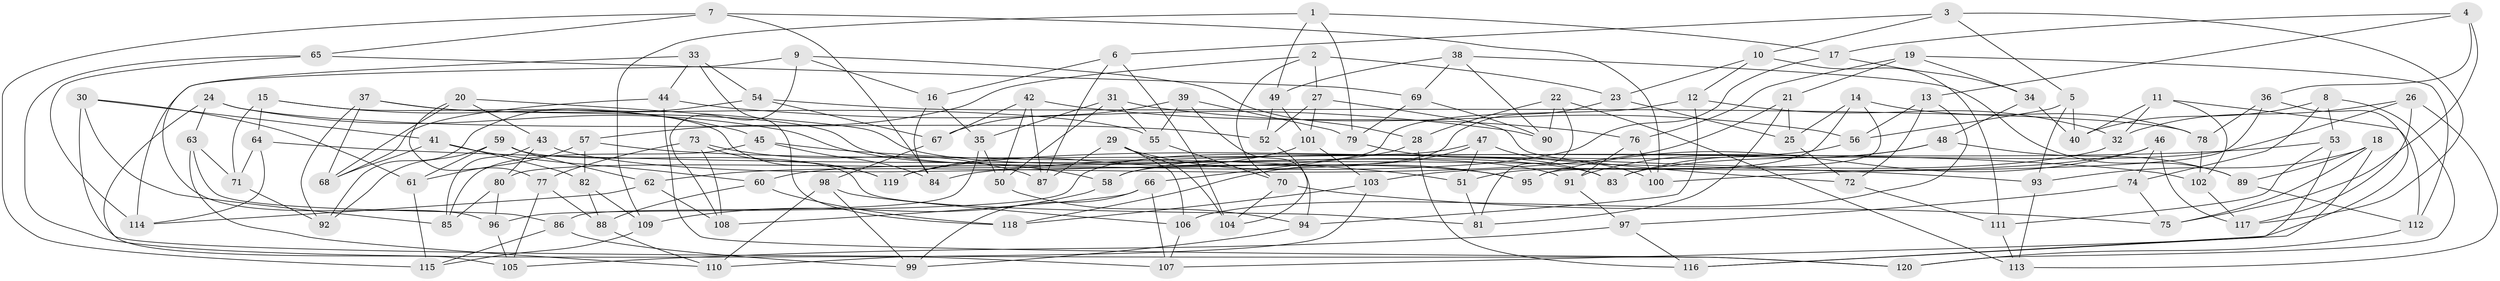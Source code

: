 // Generated by graph-tools (version 1.1) at 2025/37/03/09/25 02:37:48]
// undirected, 120 vertices, 240 edges
graph export_dot {
graph [start="1"]
  node [color=gray90,style=filled];
  1;
  2;
  3;
  4;
  5;
  6;
  7;
  8;
  9;
  10;
  11;
  12;
  13;
  14;
  15;
  16;
  17;
  18;
  19;
  20;
  21;
  22;
  23;
  24;
  25;
  26;
  27;
  28;
  29;
  30;
  31;
  32;
  33;
  34;
  35;
  36;
  37;
  38;
  39;
  40;
  41;
  42;
  43;
  44;
  45;
  46;
  47;
  48;
  49;
  50;
  51;
  52;
  53;
  54;
  55;
  56;
  57;
  58;
  59;
  60;
  61;
  62;
  63;
  64;
  65;
  66;
  67;
  68;
  69;
  70;
  71;
  72;
  73;
  74;
  75;
  76;
  77;
  78;
  79;
  80;
  81;
  82;
  83;
  84;
  85;
  86;
  87;
  88;
  89;
  90;
  91;
  92;
  93;
  94;
  95;
  96;
  97;
  98;
  99;
  100;
  101;
  102;
  103;
  104;
  105;
  106;
  107;
  108;
  109;
  110;
  111;
  112;
  113;
  114;
  115;
  116;
  117;
  118;
  119;
  120;
  1 -- 79;
  1 -- 109;
  1 -- 49;
  1 -- 17;
  2 -- 57;
  2 -- 70;
  2 -- 27;
  2 -- 23;
  3 -- 5;
  3 -- 6;
  3 -- 117;
  3 -- 10;
  4 -- 17;
  4 -- 36;
  4 -- 75;
  4 -- 13;
  5 -- 40;
  5 -- 56;
  5 -- 93;
  6 -- 104;
  6 -- 87;
  6 -- 16;
  7 -- 100;
  7 -- 115;
  7 -- 84;
  7 -- 65;
  8 -- 53;
  8 -- 40;
  8 -- 74;
  8 -- 120;
  9 -- 28;
  9 -- 16;
  9 -- 108;
  9 -- 96;
  10 -- 12;
  10 -- 23;
  10 -- 111;
  11 -- 40;
  11 -- 102;
  11 -- 32;
  11 -- 112;
  12 -- 94;
  12 -- 80;
  12 -- 32;
  13 -- 72;
  13 -- 56;
  13 -- 106;
  14 -- 25;
  14 -- 95;
  14 -- 51;
  14 -- 78;
  15 -- 64;
  15 -- 71;
  15 -- 45;
  15 -- 119;
  16 -- 84;
  16 -- 35;
  17 -- 60;
  17 -- 34;
  18 -- 116;
  18 -- 89;
  18 -- 93;
  18 -- 75;
  19 -- 76;
  19 -- 112;
  19 -- 21;
  19 -- 34;
  20 -- 43;
  20 -- 68;
  20 -- 83;
  20 -- 77;
  21 -- 25;
  21 -- 81;
  21 -- 62;
  22 -- 28;
  22 -- 113;
  22 -- 81;
  22 -- 90;
  23 -- 58;
  23 -- 25;
  24 -- 58;
  24 -- 63;
  24 -- 105;
  24 -- 52;
  25 -- 72;
  26 -- 32;
  26 -- 83;
  26 -- 117;
  26 -- 113;
  27 -- 52;
  27 -- 72;
  27 -- 101;
  28 -- 66;
  28 -- 116;
  29 -- 106;
  29 -- 104;
  29 -- 87;
  29 -- 95;
  30 -- 61;
  30 -- 120;
  30 -- 85;
  30 -- 41;
  31 -- 56;
  31 -- 55;
  31 -- 35;
  31 -- 50;
  32 -- 58;
  33 -- 118;
  33 -- 114;
  33 -- 54;
  33 -- 44;
  34 -- 40;
  34 -- 48;
  35 -- 50;
  35 -- 86;
  36 -- 78;
  36 -- 107;
  36 -- 100;
  37 -- 92;
  37 -- 91;
  37 -- 68;
  37 -- 55;
  38 -- 69;
  38 -- 89;
  38 -- 49;
  38 -- 90;
  39 -- 55;
  39 -- 67;
  39 -- 94;
  39 -- 79;
  41 -- 60;
  41 -- 82;
  41 -- 68;
  42 -- 76;
  42 -- 87;
  42 -- 50;
  42 -- 67;
  43 -- 80;
  43 -- 95;
  43 -- 85;
  44 -- 120;
  44 -- 68;
  44 -- 90;
  45 -- 51;
  45 -- 85;
  45 -- 84;
  46 -- 95;
  46 -- 74;
  46 -- 117;
  46 -- 103;
  47 -- 118;
  47 -- 100;
  47 -- 51;
  47 -- 96;
  48 -- 83;
  48 -- 91;
  48 -- 89;
  49 -- 52;
  49 -- 101;
  50 -- 94;
  51 -- 81;
  52 -- 104;
  53 -- 116;
  53 -- 111;
  53 -- 84;
  54 -- 78;
  54 -- 67;
  54 -- 92;
  55 -- 70;
  56 -- 119;
  57 -- 102;
  57 -- 61;
  57 -- 82;
  58 -- 109;
  59 -- 81;
  59 -- 92;
  59 -- 62;
  59 -- 61;
  60 -- 118;
  60 -- 88;
  61 -- 115;
  62 -- 114;
  62 -- 108;
  63 -- 71;
  63 -- 86;
  63 -- 110;
  64 -- 93;
  64 -- 71;
  64 -- 114;
  65 -- 69;
  65 -- 114;
  65 -- 107;
  66 -- 107;
  66 -- 99;
  66 -- 108;
  67 -- 98;
  69 -- 79;
  69 -- 90;
  70 -- 104;
  70 -- 75;
  71 -- 92;
  72 -- 111;
  73 -- 77;
  73 -- 87;
  73 -- 119;
  73 -- 108;
  74 -- 97;
  74 -- 75;
  76 -- 100;
  76 -- 91;
  77 -- 105;
  77 -- 88;
  78 -- 102;
  79 -- 83;
  80 -- 85;
  80 -- 96;
  82 -- 109;
  82 -- 88;
  86 -- 115;
  86 -- 99;
  88 -- 110;
  89 -- 112;
  91 -- 97;
  93 -- 113;
  94 -- 99;
  96 -- 105;
  97 -- 116;
  97 -- 105;
  98 -- 106;
  98 -- 110;
  98 -- 99;
  101 -- 119;
  101 -- 103;
  102 -- 117;
  103 -- 110;
  103 -- 118;
  106 -- 107;
  109 -- 115;
  111 -- 113;
  112 -- 120;
}
